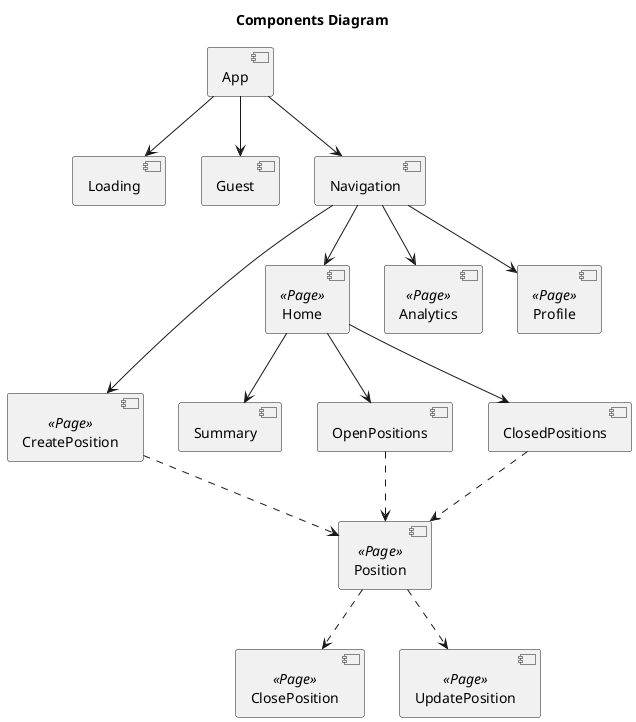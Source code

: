 @startuml

title Components Diagram

component App

component Loading
component Guest
component Navigation

component CreatePosition <<Page>>
component Home <<Page>>
component Analytics <<Page>>
component Profile <<Page>>

component Summary
component OpenPositions
component ClosedPositions

component Position <<Page>>
component ClosePosition <<Page>>
component UpdatePosition <<Page>>

App --> Loading
App --> Guest
App --> Navigation

Navigation --> CreatePosition
Navigation --> Home
Navigation --> Analytics
Navigation --> Profile

Home --> Summary
Home --> OpenPositions
Home --> ClosedPositions

CreatePosition ..> Position
OpenPositions ..> Position
ClosedPositions ..> Position

Position ..> ClosePosition
Position ..> UpdatePosition

@enduml
